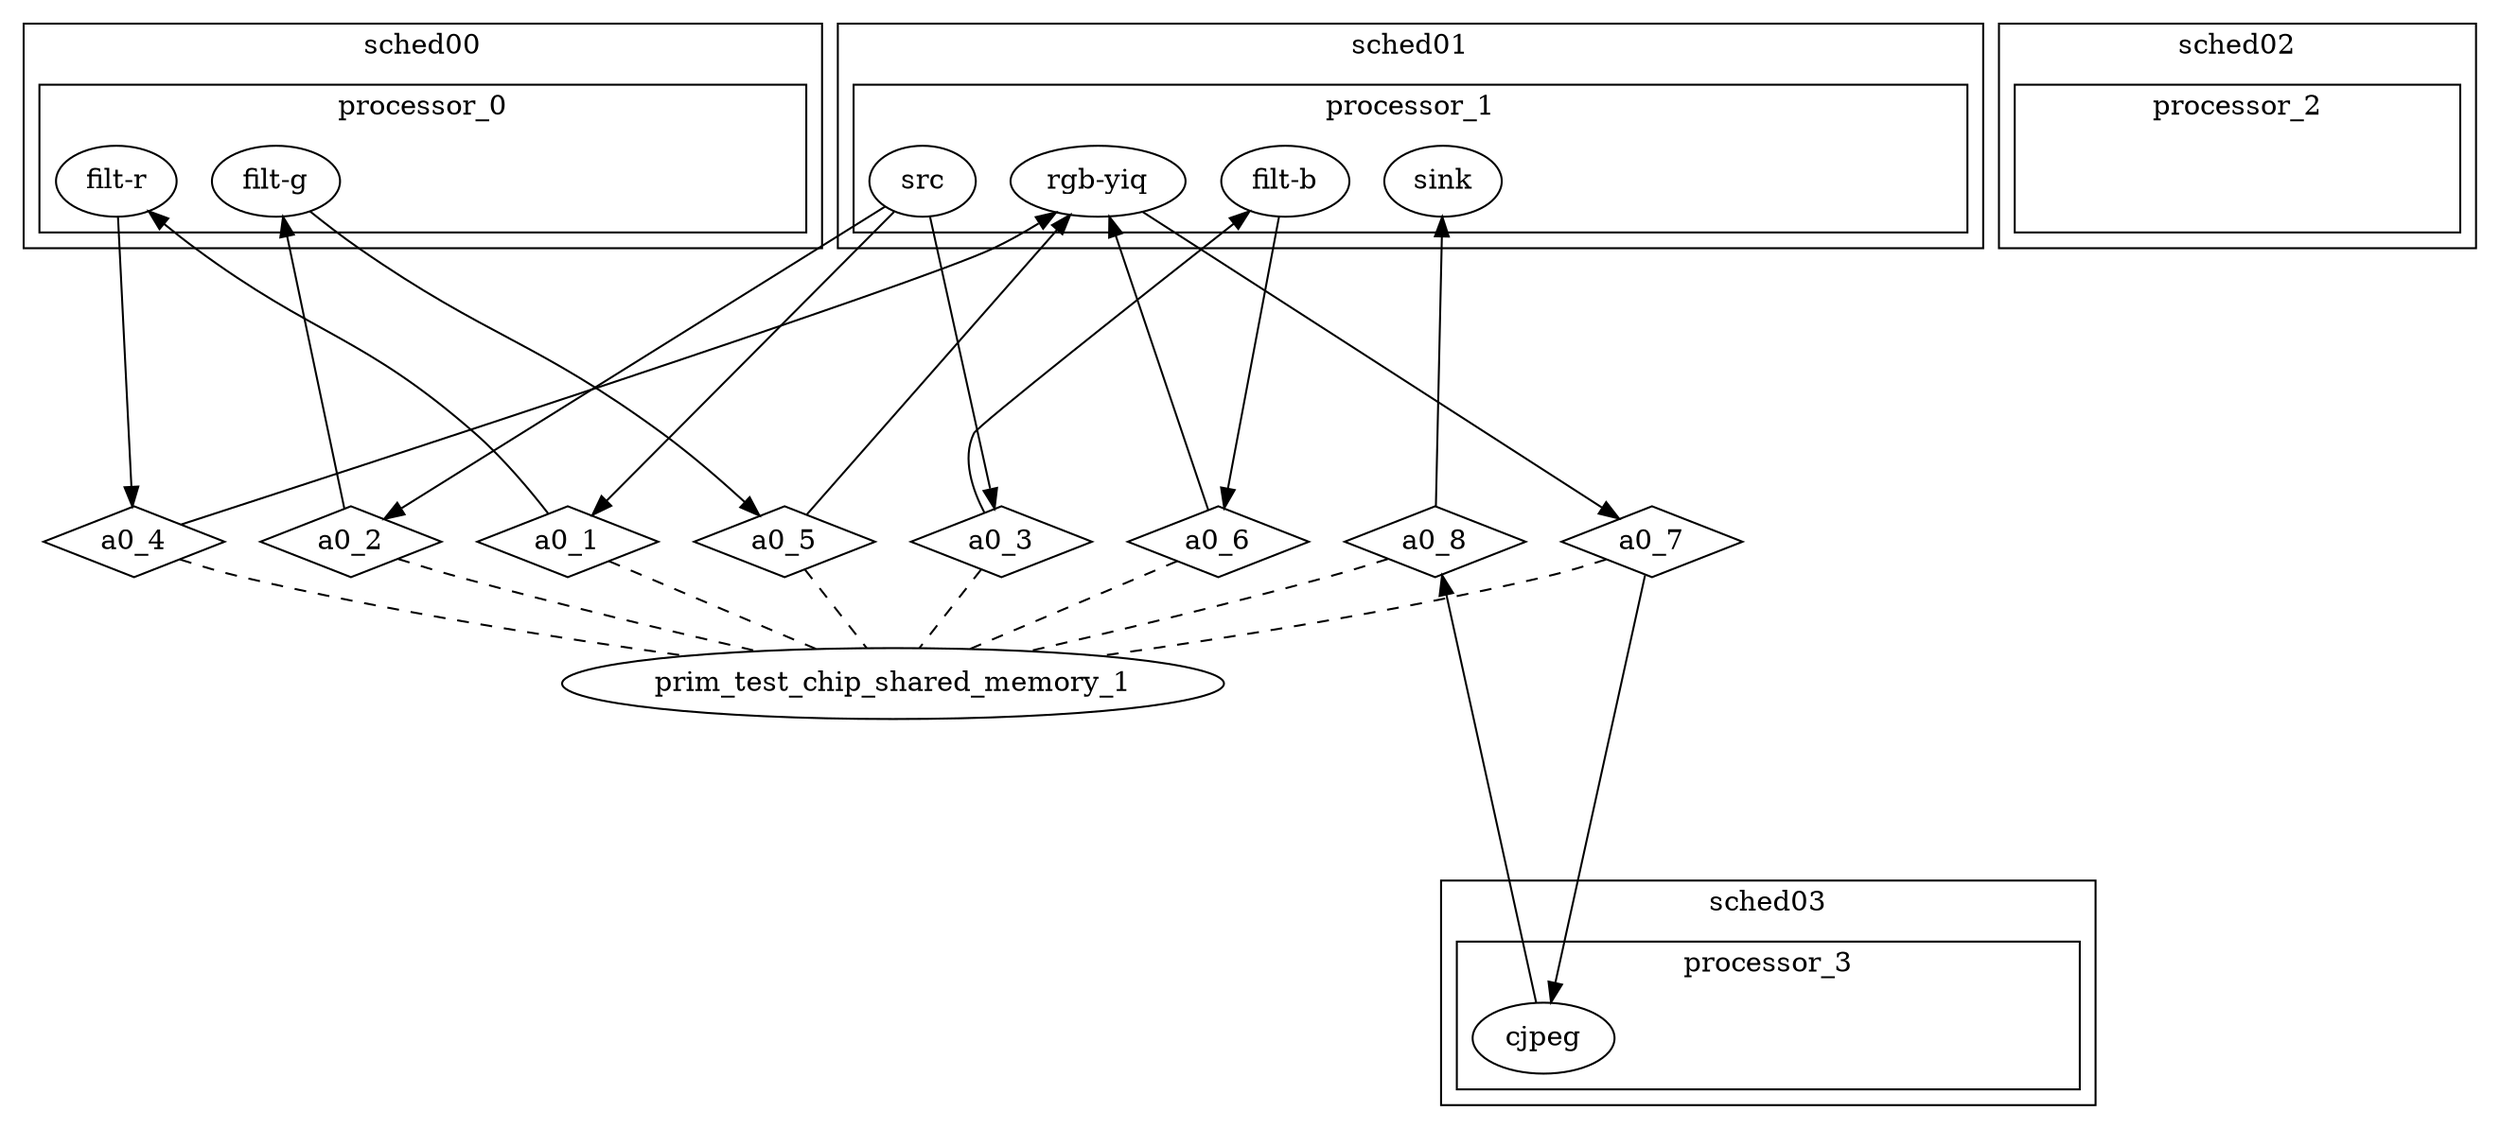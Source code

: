 digraph G {
subgraph cluster_scheduler_sched00 {
label=sched00;
subgraph cluster_processor_processor_0 {
label=processor_0;
dummy_processor_0 [style=invis];
"process_filt-r" [label="filt-r"];
"process_filt-g" [label="filt-g"];
}

}

subgraph cluster_scheduler_sched01 {
label=sched01;
subgraph cluster_processor_processor_1 {
label=processor_1;
dummy_processor_1 [style=invis];
process_src [label=src];
"process_filt-b" [label="filt-b"];
"process_rgb-yiq" [label="rgb-yiq"];
process_sink [label=sink];
}

}

subgraph cluster_scheduler_sched02 {
label=sched02;
subgraph cluster_processor_processor_2 {
label=processor_2;
dummy_processor_2 [style=invis];
}

}

subgraph cluster_scheduler_sched03 {
label=sched03;
subgraph cluster_processor_processor_3 {
label=processor_3;
dummy_processor_3 [style=invis];
process_cjpeg [label=cjpeg];
}

}

primitive_prim_test_chip_shared_memory_1 [label=prim_test_chip_shared_memory_1];
channel_a0_1 [label=a0_1, shape=diamond];
process_src -> channel_a0_1  [minlen=4];
channel_a0_1 -> "process_filt-r"  [minlen=4];
channel_a0_1 -> primitive_prim_test_chip_shared_memory_1  [arrowhead=none, style=dashed];
channel_a0_2 [label=a0_2, shape=diamond];
process_src -> channel_a0_2  [minlen=4];
channel_a0_2 -> "process_filt-g"  [minlen=4];
channel_a0_2 -> primitive_prim_test_chip_shared_memory_1  [arrowhead=none, style=dashed];
channel_a0_3 [label=a0_3, shape=diamond];
process_src -> channel_a0_3  [minlen=4];
channel_a0_3 -> "process_filt-b"  [minlen=4];
channel_a0_3 -> primitive_prim_test_chip_shared_memory_1  [arrowhead=none, style=dashed];
channel_a0_4 [label=a0_4, shape=diamond];
"process_filt-r" -> channel_a0_4  [minlen=4];
channel_a0_4 -> "process_rgb-yiq"  [minlen=4];
channel_a0_4 -> primitive_prim_test_chip_shared_memory_1  [arrowhead=none, style=dashed];
channel_a0_5 [label=a0_5, shape=diamond];
"process_filt-g" -> channel_a0_5  [minlen=4];
channel_a0_5 -> "process_rgb-yiq"  [minlen=4];
channel_a0_5 -> primitive_prim_test_chip_shared_memory_1  [arrowhead=none, style=dashed];
channel_a0_6 [label=a0_6, shape=diamond];
"process_filt-b" -> channel_a0_6  [minlen=4];
channel_a0_6 -> "process_rgb-yiq"  [minlen=4];
channel_a0_6 -> primitive_prim_test_chip_shared_memory_1  [arrowhead=none, style=dashed];
channel_a0_7 [label=a0_7, shape=diamond];
"process_rgb-yiq" -> channel_a0_7  [minlen=4];
channel_a0_7 -> process_cjpeg  [minlen=4];
channel_a0_7 -> primitive_prim_test_chip_shared_memory_1  [arrowhead=none, style=dashed];
channel_a0_8 [label=a0_8, shape=diamond];
process_cjpeg -> channel_a0_8  [minlen=4];
channel_a0_8 -> process_sink  [minlen=4];
channel_a0_8 -> primitive_prim_test_chip_shared_memory_1  [arrowhead=none, style=dashed];
}
